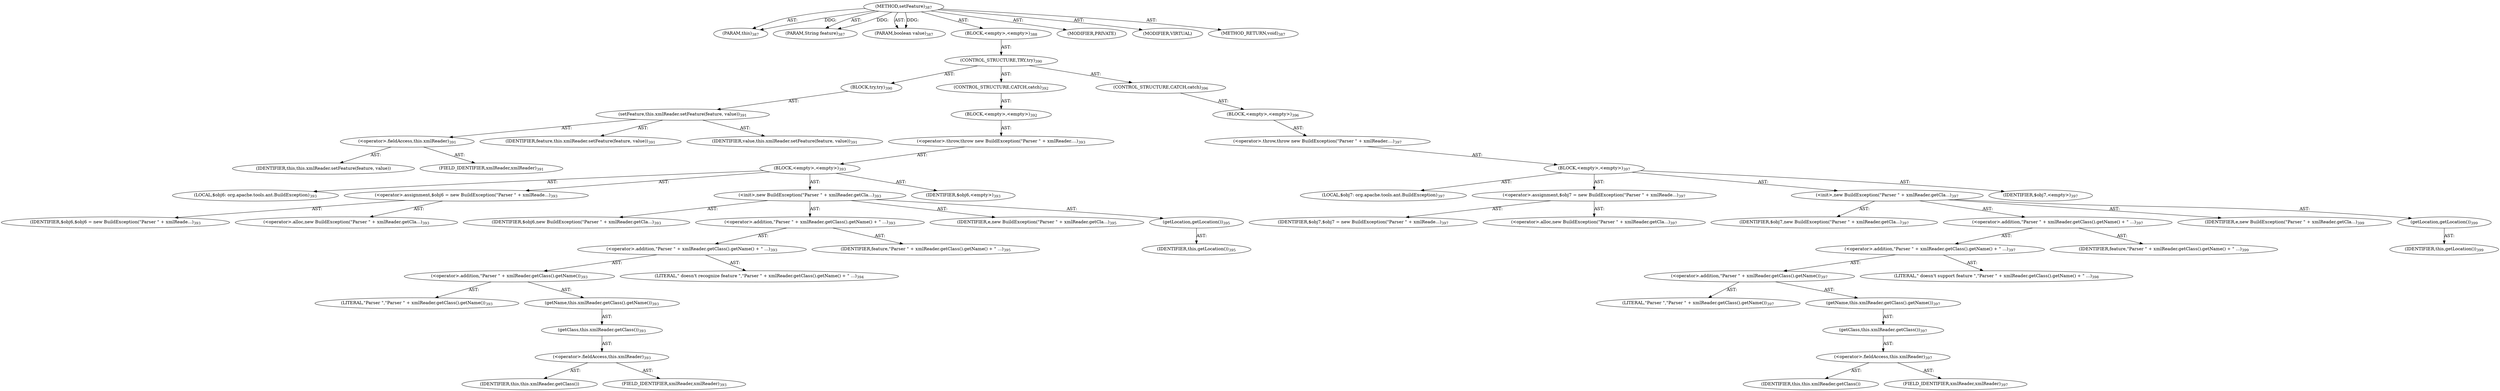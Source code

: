 digraph "setFeature" {  
"111669149712" [label = <(METHOD,setFeature)<SUB>387</SUB>> ]
"115964116999" [label = <(PARAM,this)<SUB>387</SUB>> ]
"115964117027" [label = <(PARAM,String feature)<SUB>387</SUB>> ]
"115964117028" [label = <(PARAM,boolean value)<SUB>387</SUB>> ]
"25769803826" [label = <(BLOCK,&lt;empty&gt;,&lt;empty&gt;)<SUB>388</SUB>> ]
"47244640284" [label = <(CONTROL_STRUCTURE,TRY,try)<SUB>390</SUB>> ]
"25769803827" [label = <(BLOCK,try,try)<SUB>390</SUB>> ]
"30064771281" [label = <(setFeature,this.xmlReader.setFeature(feature, value))<SUB>391</SUB>> ]
"30064771282" [label = <(&lt;operator&gt;.fieldAccess,this.xmlReader)<SUB>391</SUB>> ]
"68719476909" [label = <(IDENTIFIER,this,this.xmlReader.setFeature(feature, value))> ]
"55834574903" [label = <(FIELD_IDENTIFIER,xmlReader,xmlReader)<SUB>391</SUB>> ]
"68719476910" [label = <(IDENTIFIER,feature,this.xmlReader.setFeature(feature, value))<SUB>391</SUB>> ]
"68719476911" [label = <(IDENTIFIER,value,this.xmlReader.setFeature(feature, value))<SUB>391</SUB>> ]
"47244640285" [label = <(CONTROL_STRUCTURE,CATCH,catch)<SUB>392</SUB>> ]
"25769803828" [label = <(BLOCK,&lt;empty&gt;,&lt;empty&gt;)<SUB>392</SUB>> ]
"30064771283" [label = <(&lt;operator&gt;.throw,throw new BuildException(&quot;Parser &quot; + xmlReader....)<SUB>393</SUB>> ]
"25769803829" [label = <(BLOCK,&lt;empty&gt;,&lt;empty&gt;)<SUB>393</SUB>> ]
"94489280533" [label = <(LOCAL,$obj6: org.apache.tools.ant.BuildException)<SUB>393</SUB>> ]
"30064771284" [label = <(&lt;operator&gt;.assignment,$obj6 = new BuildException(&quot;Parser &quot; + xmlReade...)<SUB>393</SUB>> ]
"68719476912" [label = <(IDENTIFIER,$obj6,$obj6 = new BuildException(&quot;Parser &quot; + xmlReade...)<SUB>393</SUB>> ]
"30064771285" [label = <(&lt;operator&gt;.alloc,new BuildException(&quot;Parser &quot; + xmlReader.getCla...)<SUB>393</SUB>> ]
"30064771286" [label = <(&lt;init&gt;,new BuildException(&quot;Parser &quot; + xmlReader.getCla...)<SUB>393</SUB>> ]
"68719476913" [label = <(IDENTIFIER,$obj6,new BuildException(&quot;Parser &quot; + xmlReader.getCla...)<SUB>393</SUB>> ]
"30064771287" [label = <(&lt;operator&gt;.addition,&quot;Parser &quot; + xmlReader.getClass().getName() + &quot; ...)<SUB>393</SUB>> ]
"30064771288" [label = <(&lt;operator&gt;.addition,&quot;Parser &quot; + xmlReader.getClass().getName() + &quot; ...)<SUB>393</SUB>> ]
"30064771289" [label = <(&lt;operator&gt;.addition,&quot;Parser &quot; + xmlReader.getClass().getName())<SUB>393</SUB>> ]
"90194313240" [label = <(LITERAL,&quot;Parser &quot;,&quot;Parser &quot; + xmlReader.getClass().getName())<SUB>393</SUB>> ]
"30064771290" [label = <(getName,this.xmlReader.getClass().getName())<SUB>393</SUB>> ]
"30064771291" [label = <(getClass,this.xmlReader.getClass())<SUB>393</SUB>> ]
"30064771292" [label = <(&lt;operator&gt;.fieldAccess,this.xmlReader)<SUB>393</SUB>> ]
"68719476914" [label = <(IDENTIFIER,this,this.xmlReader.getClass())> ]
"55834574904" [label = <(FIELD_IDENTIFIER,xmlReader,xmlReader)<SUB>393</SUB>> ]
"90194313241" [label = <(LITERAL,&quot; doesn't recognize feature &quot;,&quot;Parser &quot; + xmlReader.getClass().getName() + &quot; ...)<SUB>394</SUB>> ]
"68719476915" [label = <(IDENTIFIER,feature,&quot;Parser &quot; + xmlReader.getClass().getName() + &quot; ...)<SUB>395</SUB>> ]
"68719476916" [label = <(IDENTIFIER,e,new BuildException(&quot;Parser &quot; + xmlReader.getCla...)<SUB>395</SUB>> ]
"30064771293" [label = <(getLocation,getLocation())<SUB>395</SUB>> ]
"68719476759" [label = <(IDENTIFIER,this,getLocation())<SUB>395</SUB>> ]
"68719476917" [label = <(IDENTIFIER,$obj6,&lt;empty&gt;)<SUB>393</SUB>> ]
"47244640286" [label = <(CONTROL_STRUCTURE,CATCH,catch)<SUB>396</SUB>> ]
"25769803830" [label = <(BLOCK,&lt;empty&gt;,&lt;empty&gt;)<SUB>396</SUB>> ]
"30064771294" [label = <(&lt;operator&gt;.throw,throw new BuildException(&quot;Parser &quot; + xmlReader....)<SUB>397</SUB>> ]
"25769803831" [label = <(BLOCK,&lt;empty&gt;,&lt;empty&gt;)<SUB>397</SUB>> ]
"94489280534" [label = <(LOCAL,$obj7: org.apache.tools.ant.BuildException)<SUB>397</SUB>> ]
"30064771295" [label = <(&lt;operator&gt;.assignment,$obj7 = new BuildException(&quot;Parser &quot; + xmlReade...)<SUB>397</SUB>> ]
"68719476918" [label = <(IDENTIFIER,$obj7,$obj7 = new BuildException(&quot;Parser &quot; + xmlReade...)<SUB>397</SUB>> ]
"30064771296" [label = <(&lt;operator&gt;.alloc,new BuildException(&quot;Parser &quot; + xmlReader.getCla...)<SUB>397</SUB>> ]
"30064771297" [label = <(&lt;init&gt;,new BuildException(&quot;Parser &quot; + xmlReader.getCla...)<SUB>397</SUB>> ]
"68719476919" [label = <(IDENTIFIER,$obj7,new BuildException(&quot;Parser &quot; + xmlReader.getCla...)<SUB>397</SUB>> ]
"30064771298" [label = <(&lt;operator&gt;.addition,&quot;Parser &quot; + xmlReader.getClass().getName() + &quot; ...)<SUB>397</SUB>> ]
"30064771299" [label = <(&lt;operator&gt;.addition,&quot;Parser &quot; + xmlReader.getClass().getName() + &quot; ...)<SUB>397</SUB>> ]
"30064771300" [label = <(&lt;operator&gt;.addition,&quot;Parser &quot; + xmlReader.getClass().getName())<SUB>397</SUB>> ]
"90194313242" [label = <(LITERAL,&quot;Parser &quot;,&quot;Parser &quot; + xmlReader.getClass().getName())<SUB>397</SUB>> ]
"30064771301" [label = <(getName,this.xmlReader.getClass().getName())<SUB>397</SUB>> ]
"30064771302" [label = <(getClass,this.xmlReader.getClass())<SUB>397</SUB>> ]
"30064771303" [label = <(&lt;operator&gt;.fieldAccess,this.xmlReader)<SUB>397</SUB>> ]
"68719476920" [label = <(IDENTIFIER,this,this.xmlReader.getClass())> ]
"55834574905" [label = <(FIELD_IDENTIFIER,xmlReader,xmlReader)<SUB>397</SUB>> ]
"90194313243" [label = <(LITERAL,&quot; doesn't support feature &quot;,&quot;Parser &quot; + xmlReader.getClass().getName() + &quot; ...)<SUB>398</SUB>> ]
"68719476921" [label = <(IDENTIFIER,feature,&quot;Parser &quot; + xmlReader.getClass().getName() + &quot; ...)<SUB>399</SUB>> ]
"68719476922" [label = <(IDENTIFIER,e,new BuildException(&quot;Parser &quot; + xmlReader.getCla...)<SUB>399</SUB>> ]
"30064771304" [label = <(getLocation,getLocation())<SUB>399</SUB>> ]
"68719476760" [label = <(IDENTIFIER,this,getLocation())<SUB>399</SUB>> ]
"68719476923" [label = <(IDENTIFIER,$obj7,&lt;empty&gt;)<SUB>397</SUB>> ]
"133143986223" [label = <(MODIFIER,PRIVATE)> ]
"133143986224" [label = <(MODIFIER,VIRTUAL)> ]
"128849018896" [label = <(METHOD_RETURN,void)<SUB>387</SUB>> ]
  "111669149712" -> "115964116999"  [ label = "AST: "] 
  "111669149712" -> "115964117027"  [ label = "AST: "] 
  "111669149712" -> "115964117028"  [ label = "AST: "] 
  "111669149712" -> "25769803826"  [ label = "AST: "] 
  "111669149712" -> "133143986223"  [ label = "AST: "] 
  "111669149712" -> "133143986224"  [ label = "AST: "] 
  "111669149712" -> "128849018896"  [ label = "AST: "] 
  "25769803826" -> "47244640284"  [ label = "AST: "] 
  "47244640284" -> "25769803827"  [ label = "AST: "] 
  "47244640284" -> "47244640285"  [ label = "AST: "] 
  "47244640284" -> "47244640286"  [ label = "AST: "] 
  "25769803827" -> "30064771281"  [ label = "AST: "] 
  "30064771281" -> "30064771282"  [ label = "AST: "] 
  "30064771281" -> "68719476910"  [ label = "AST: "] 
  "30064771281" -> "68719476911"  [ label = "AST: "] 
  "30064771282" -> "68719476909"  [ label = "AST: "] 
  "30064771282" -> "55834574903"  [ label = "AST: "] 
  "47244640285" -> "25769803828"  [ label = "AST: "] 
  "25769803828" -> "30064771283"  [ label = "AST: "] 
  "30064771283" -> "25769803829"  [ label = "AST: "] 
  "25769803829" -> "94489280533"  [ label = "AST: "] 
  "25769803829" -> "30064771284"  [ label = "AST: "] 
  "25769803829" -> "30064771286"  [ label = "AST: "] 
  "25769803829" -> "68719476917"  [ label = "AST: "] 
  "30064771284" -> "68719476912"  [ label = "AST: "] 
  "30064771284" -> "30064771285"  [ label = "AST: "] 
  "30064771286" -> "68719476913"  [ label = "AST: "] 
  "30064771286" -> "30064771287"  [ label = "AST: "] 
  "30064771286" -> "68719476916"  [ label = "AST: "] 
  "30064771286" -> "30064771293"  [ label = "AST: "] 
  "30064771287" -> "30064771288"  [ label = "AST: "] 
  "30064771287" -> "68719476915"  [ label = "AST: "] 
  "30064771288" -> "30064771289"  [ label = "AST: "] 
  "30064771288" -> "90194313241"  [ label = "AST: "] 
  "30064771289" -> "90194313240"  [ label = "AST: "] 
  "30064771289" -> "30064771290"  [ label = "AST: "] 
  "30064771290" -> "30064771291"  [ label = "AST: "] 
  "30064771291" -> "30064771292"  [ label = "AST: "] 
  "30064771292" -> "68719476914"  [ label = "AST: "] 
  "30064771292" -> "55834574904"  [ label = "AST: "] 
  "30064771293" -> "68719476759"  [ label = "AST: "] 
  "47244640286" -> "25769803830"  [ label = "AST: "] 
  "25769803830" -> "30064771294"  [ label = "AST: "] 
  "30064771294" -> "25769803831"  [ label = "AST: "] 
  "25769803831" -> "94489280534"  [ label = "AST: "] 
  "25769803831" -> "30064771295"  [ label = "AST: "] 
  "25769803831" -> "30064771297"  [ label = "AST: "] 
  "25769803831" -> "68719476923"  [ label = "AST: "] 
  "30064771295" -> "68719476918"  [ label = "AST: "] 
  "30064771295" -> "30064771296"  [ label = "AST: "] 
  "30064771297" -> "68719476919"  [ label = "AST: "] 
  "30064771297" -> "30064771298"  [ label = "AST: "] 
  "30064771297" -> "68719476922"  [ label = "AST: "] 
  "30064771297" -> "30064771304"  [ label = "AST: "] 
  "30064771298" -> "30064771299"  [ label = "AST: "] 
  "30064771298" -> "68719476921"  [ label = "AST: "] 
  "30064771299" -> "30064771300"  [ label = "AST: "] 
  "30064771299" -> "90194313243"  [ label = "AST: "] 
  "30064771300" -> "90194313242"  [ label = "AST: "] 
  "30064771300" -> "30064771301"  [ label = "AST: "] 
  "30064771301" -> "30064771302"  [ label = "AST: "] 
  "30064771302" -> "30064771303"  [ label = "AST: "] 
  "30064771303" -> "68719476920"  [ label = "AST: "] 
  "30064771303" -> "55834574905"  [ label = "AST: "] 
  "30064771304" -> "68719476760"  [ label = "AST: "] 
  "111669149712" -> "115964116999"  [ label = "DDG: "] 
  "111669149712" -> "115964117027"  [ label = "DDG: "] 
  "111669149712" -> "115964117028"  [ label = "DDG: "] 
}
